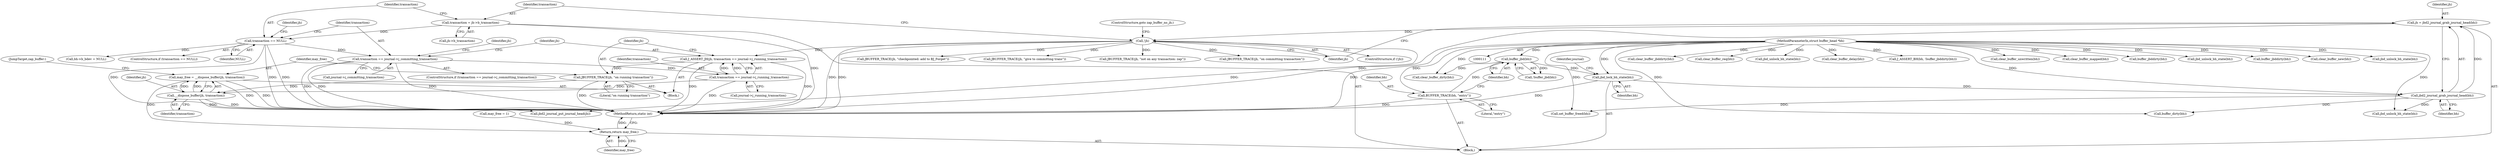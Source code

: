 digraph "0_linux_15291164b22a357cb211b618adfef4fa82fc0de3@API" {
"1000300" [label="(Call,may_free = __dispose_buffer(jh, transaction))"];
"1000302" [label="(Call,__dispose_buffer(jh, transaction))"];
"1000297" [label="(Call,JBUFFER_TRACE(jh, \"on running transaction\"))"];
"1000290" [label="(Call,J_ASSERT_JH(jh, transaction == journal->j_running_transaction))"];
"1000147" [label="(Call,!jh)"];
"1000142" [label="(Call,jh = jbd2_journal_grab_journal_head(bh))"];
"1000144" [label="(Call,jbd2_journal_grab_journal_head(bh))"];
"1000135" [label="(Call,jbd_lock_bh_state(bh))"];
"1000127" [label="(Call,buffer_jbd(bh))"];
"1000122" [label="(Call,BUFFER_TRACE(bh, \"entry\"))"];
"1000113" [label="(MethodParameterIn,struct buffer_head *bh)"];
"1000292" [label="(Call,transaction == journal->j_running_transaction)"];
"1000247" [label="(Call,transaction == journal->j_committing_transaction)"];
"1000156" [label="(Call,transaction == NULL)"];
"1000150" [label="(Call,transaction = jh->b_transaction)"];
"1000344" [label="(Return,return may_free;)"];
"1000242" [label="(Call,clear_buffer_jbddirty(bh))"];
"1000331" [label="(Call,clear_buffer_req(bh))"];
"1000181" [label="(Call,JBUFFER_TRACE(jh, \"checkpointed: add to BJ_Forget\"))"];
"1000114" [label="(Block,)"];
"1000301" [label="(Identifier,may_free)"];
"1000279" [label="(Call,jbd_unlock_bh_state(bh))"];
"1000126" [label="(Call,!buffer_jbd(bh))"];
"1000249" [label="(Call,journal->j_committing_transaction)"];
"1000124" [label="(Literal,\"entry\")"];
"1000335" [label="(Call,clear_buffer_delay(bh))"];
"1000290" [label="(Call,J_ASSERT_JH(jh, transaction == journal->j_running_transaction))"];
"1000163" [label="(Identifier,jh)"];
"1000345" [label="(Identifier,may_free)"];
"1000118" [label="(Call,may_free = 1)"];
"1000127" [label="(Call,buffer_jbd(bh))"];
"1000324" [label="(Call,J_ASSERT_BH(bh, !buffer_jbddirty(bh)))"];
"1000256" [label="(Call,set_buffer_freed(bh))"];
"1000337" [label="(Call,clear_buffer_unwritten(bh))"];
"1000149" [label="(ControlStructure,goto zap_buffer_no_jh;)"];
"1000298" [label="(Identifier,jh)"];
"1000297" [label="(Call,JBUFFER_TRACE(jh, \"on running transaction\"))"];
"1000142" [label="(Call,jh = jbd2_journal_grab_journal_head(bh))"];
"1000344" [label="(Return,return may_free;)"];
"1000155" [label="(ControlStructure,if (transaction == NULL))"];
"1000303" [label="(Identifier,jh)"];
"1000140" [label="(Identifier,journal)"];
"1000291" [label="(Identifier,jh)"];
"1000346" [label="(MethodReturn,static int)"];
"1000151" [label="(Identifier,transaction)"];
"1000214" [label="(Call,JBUFFER_TRACE(jh, \"give to committing trans\"))"];
"1000156" [label="(Call,transaction == NULL)"];
"1000248" [label="(Identifier,transaction)"];
"1000329" [label="(Call,clear_buffer_mapped(bh))"];
"1000166" [label="(Call,JBUFFER_TRACE(jh, \"not on any transaction: zap\"))"];
"1000172" [label="(Call,buffer_dirty(bh))"];
"1000158" [label="(Identifier,NULL)"];
"1000150" [label="(Call,transaction = jh->b_transaction)"];
"1000135" [label="(Call,jbd_lock_bh_state(bh))"];
"1000253" [label="(Call,JBUFFER_TRACE(jh, \"on committing transaction\"))"];
"1000327" [label="(Call,buffer_jbddirty(bh))"];
"1000147" [label="(Call,!jh)"];
"1000122" [label="(Call,BUFFER_TRACE(bh, \"entry\"))"];
"1000123" [label="(Identifier,bh)"];
"1000145" [label="(Identifier,bh)"];
"1000148" [label="(Identifier,jh)"];
"1000293" [label="(Identifier,transaction)"];
"1000339" [label="(Call,bh->b_bdev = NULL)"];
"1000306" [label="(Call,jbd2_journal_put_journal_head(jh))"];
"1000292" [label="(Call,transaction == journal->j_running_transaction)"];
"1000254" [label="(Identifier,jh)"];
"1000152" [label="(Call,jh->b_transaction)"];
"1000300" [label="(Call,may_free = __dispose_buffer(jh, transaction))"];
"1000247" [label="(Call,transaction == journal->j_committing_transaction)"];
"1000246" [label="(ControlStructure,if (transaction == journal->j_committing_transaction))"];
"1000304" [label="(Identifier,transaction)"];
"1000314" [label="(Call,jbd_unlock_bh_state(bh))"];
"1000157" [label="(Identifier,transaction)"];
"1000322" [label="(Call,clear_buffer_dirty(bh))"];
"1000144" [label="(Call,jbd2_journal_grab_journal_head(bh))"];
"1000302" [label="(Call,__dispose_buffer(jh, transaction))"];
"1000305" [label="(JumpTarget,zap_buffer:)"];
"1000299" [label="(Literal,\"on running transaction\")"];
"1000289" [label="(Block,)"];
"1000146" [label="(ControlStructure,if (!jh))"];
"1000198" [label="(Call,jbd_unlock_bh_state(bh))"];
"1000263" [label="(Call,buffer_jbddirty(bh))"];
"1000333" [label="(Call,clear_buffer_new(bh))"];
"1000231" [label="(Call,jbd_unlock_bh_state(bh))"];
"1000294" [label="(Call,journal->j_running_transaction)"];
"1000113" [label="(MethodParameterIn,struct buffer_head *bh)"];
"1000128" [label="(Identifier,bh)"];
"1000136" [label="(Identifier,bh)"];
"1000143" [label="(Identifier,jh)"];
"1000300" -> "1000289"  [label="AST: "];
"1000300" -> "1000302"  [label="CFG: "];
"1000301" -> "1000300"  [label="AST: "];
"1000302" -> "1000300"  [label="AST: "];
"1000305" -> "1000300"  [label="CFG: "];
"1000300" -> "1000346"  [label="DDG: "];
"1000300" -> "1000346"  [label="DDG: "];
"1000302" -> "1000300"  [label="DDG: "];
"1000302" -> "1000300"  [label="DDG: "];
"1000300" -> "1000344"  [label="DDG: "];
"1000302" -> "1000304"  [label="CFG: "];
"1000303" -> "1000302"  [label="AST: "];
"1000304" -> "1000302"  [label="AST: "];
"1000302" -> "1000346"  [label="DDG: "];
"1000297" -> "1000302"  [label="DDG: "];
"1000292" -> "1000302"  [label="DDG: "];
"1000302" -> "1000306"  [label="DDG: "];
"1000297" -> "1000289"  [label="AST: "];
"1000297" -> "1000299"  [label="CFG: "];
"1000298" -> "1000297"  [label="AST: "];
"1000299" -> "1000297"  [label="AST: "];
"1000301" -> "1000297"  [label="CFG: "];
"1000297" -> "1000346"  [label="DDG: "];
"1000290" -> "1000297"  [label="DDG: "];
"1000290" -> "1000289"  [label="AST: "];
"1000290" -> "1000292"  [label="CFG: "];
"1000291" -> "1000290"  [label="AST: "];
"1000292" -> "1000290"  [label="AST: "];
"1000298" -> "1000290"  [label="CFG: "];
"1000290" -> "1000346"  [label="DDG: "];
"1000290" -> "1000346"  [label="DDG: "];
"1000147" -> "1000290"  [label="DDG: "];
"1000292" -> "1000290"  [label="DDG: "];
"1000292" -> "1000290"  [label="DDG: "];
"1000147" -> "1000146"  [label="AST: "];
"1000147" -> "1000148"  [label="CFG: "];
"1000148" -> "1000147"  [label="AST: "];
"1000149" -> "1000147"  [label="CFG: "];
"1000151" -> "1000147"  [label="CFG: "];
"1000147" -> "1000346"  [label="DDG: "];
"1000147" -> "1000346"  [label="DDG: "];
"1000142" -> "1000147"  [label="DDG: "];
"1000147" -> "1000166"  [label="DDG: "];
"1000147" -> "1000181"  [label="DDG: "];
"1000147" -> "1000214"  [label="DDG: "];
"1000147" -> "1000253"  [label="DDG: "];
"1000147" -> "1000306"  [label="DDG: "];
"1000142" -> "1000114"  [label="AST: "];
"1000142" -> "1000144"  [label="CFG: "];
"1000143" -> "1000142"  [label="AST: "];
"1000144" -> "1000142"  [label="AST: "];
"1000148" -> "1000142"  [label="CFG: "];
"1000142" -> "1000346"  [label="DDG: "];
"1000144" -> "1000142"  [label="DDG: "];
"1000144" -> "1000145"  [label="CFG: "];
"1000145" -> "1000144"  [label="AST: "];
"1000135" -> "1000144"  [label="DDG: "];
"1000113" -> "1000144"  [label="DDG: "];
"1000144" -> "1000172"  [label="DDG: "];
"1000144" -> "1000256"  [label="DDG: "];
"1000144" -> "1000314"  [label="DDG: "];
"1000135" -> "1000114"  [label="AST: "];
"1000135" -> "1000136"  [label="CFG: "];
"1000136" -> "1000135"  [label="AST: "];
"1000140" -> "1000135"  [label="CFG: "];
"1000135" -> "1000346"  [label="DDG: "];
"1000127" -> "1000135"  [label="DDG: "];
"1000113" -> "1000135"  [label="DDG: "];
"1000127" -> "1000126"  [label="AST: "];
"1000127" -> "1000128"  [label="CFG: "];
"1000128" -> "1000127"  [label="AST: "];
"1000126" -> "1000127"  [label="CFG: "];
"1000127" -> "1000126"  [label="DDG: "];
"1000122" -> "1000127"  [label="DDG: "];
"1000113" -> "1000127"  [label="DDG: "];
"1000127" -> "1000322"  [label="DDG: "];
"1000122" -> "1000114"  [label="AST: "];
"1000122" -> "1000124"  [label="CFG: "];
"1000123" -> "1000122"  [label="AST: "];
"1000124" -> "1000122"  [label="AST: "];
"1000128" -> "1000122"  [label="CFG: "];
"1000122" -> "1000346"  [label="DDG: "];
"1000113" -> "1000122"  [label="DDG: "];
"1000113" -> "1000111"  [label="AST: "];
"1000113" -> "1000346"  [label="DDG: "];
"1000113" -> "1000172"  [label="DDG: "];
"1000113" -> "1000198"  [label="DDG: "];
"1000113" -> "1000231"  [label="DDG: "];
"1000113" -> "1000242"  [label="DDG: "];
"1000113" -> "1000256"  [label="DDG: "];
"1000113" -> "1000263"  [label="DDG: "];
"1000113" -> "1000279"  [label="DDG: "];
"1000113" -> "1000314"  [label="DDG: "];
"1000113" -> "1000322"  [label="DDG: "];
"1000113" -> "1000324"  [label="DDG: "];
"1000113" -> "1000327"  [label="DDG: "];
"1000113" -> "1000329"  [label="DDG: "];
"1000113" -> "1000331"  [label="DDG: "];
"1000113" -> "1000333"  [label="DDG: "];
"1000113" -> "1000335"  [label="DDG: "];
"1000113" -> "1000337"  [label="DDG: "];
"1000292" -> "1000294"  [label="CFG: "];
"1000293" -> "1000292"  [label="AST: "];
"1000294" -> "1000292"  [label="AST: "];
"1000292" -> "1000346"  [label="DDG: "];
"1000247" -> "1000292"  [label="DDG: "];
"1000247" -> "1000246"  [label="AST: "];
"1000247" -> "1000249"  [label="CFG: "];
"1000248" -> "1000247"  [label="AST: "];
"1000249" -> "1000247"  [label="AST: "];
"1000254" -> "1000247"  [label="CFG: "];
"1000291" -> "1000247"  [label="CFG: "];
"1000247" -> "1000346"  [label="DDG: "];
"1000247" -> "1000346"  [label="DDG: "];
"1000247" -> "1000346"  [label="DDG: "];
"1000156" -> "1000247"  [label="DDG: "];
"1000156" -> "1000155"  [label="AST: "];
"1000156" -> "1000158"  [label="CFG: "];
"1000157" -> "1000156"  [label="AST: "];
"1000158" -> "1000156"  [label="AST: "];
"1000163" -> "1000156"  [label="CFG: "];
"1000248" -> "1000156"  [label="CFG: "];
"1000156" -> "1000346"  [label="DDG: "];
"1000156" -> "1000346"  [label="DDG: "];
"1000156" -> "1000346"  [label="DDG: "];
"1000150" -> "1000156"  [label="DDG: "];
"1000156" -> "1000339"  [label="DDG: "];
"1000150" -> "1000114"  [label="AST: "];
"1000150" -> "1000152"  [label="CFG: "];
"1000151" -> "1000150"  [label="AST: "];
"1000152" -> "1000150"  [label="AST: "];
"1000157" -> "1000150"  [label="CFG: "];
"1000150" -> "1000346"  [label="DDG: "];
"1000344" -> "1000114"  [label="AST: "];
"1000344" -> "1000345"  [label="CFG: "];
"1000345" -> "1000344"  [label="AST: "];
"1000346" -> "1000344"  [label="CFG: "];
"1000344" -> "1000346"  [label="DDG: "];
"1000345" -> "1000344"  [label="DDG: "];
"1000118" -> "1000344"  [label="DDG: "];
}
